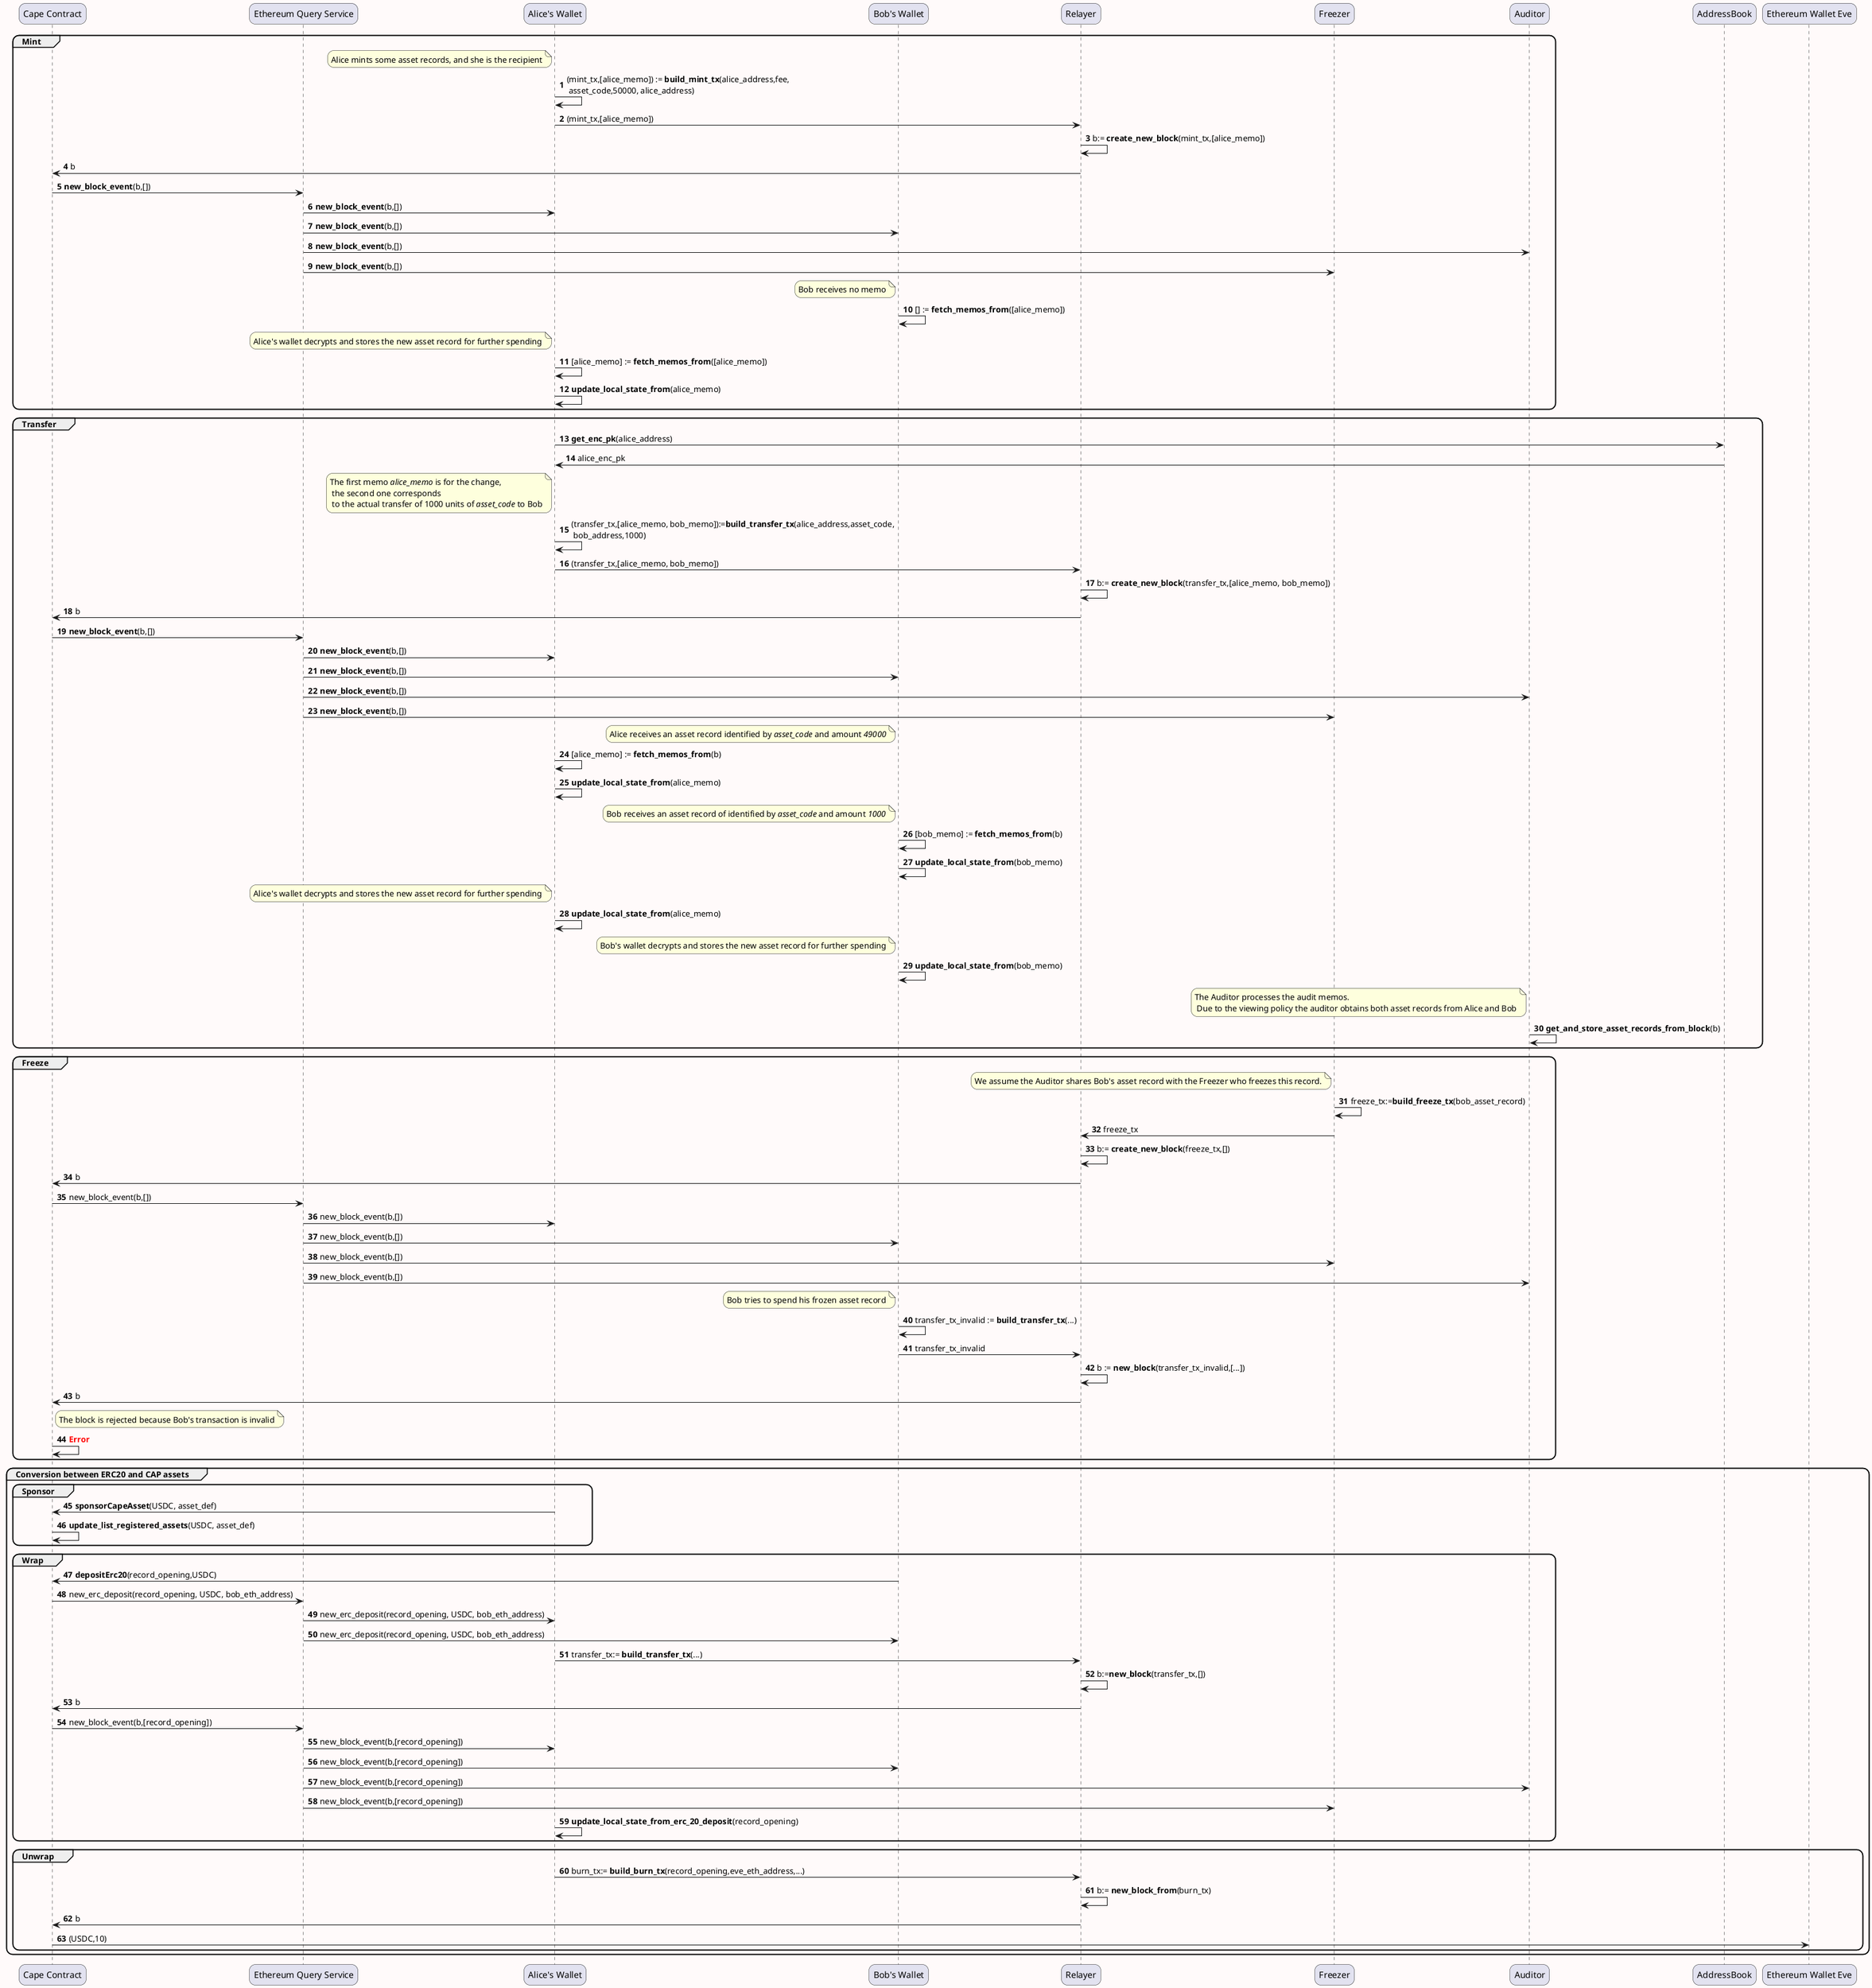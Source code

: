 @startuml
autonumber

skinparam roundcorner 20
skinparam backgroundColor Snow


participant "Cape Contract" as C
participant "Ethereum Query Service" as EQS
participant "Alice's Wallet" as W_A
participant "Bob's Wallet" as W_B
participant "Relayer" as R
participant "Freezer" as F
participant "Auditor" as A
participant "AddressBook" as AB
participant "Ethereum Wallet Eve" as ETH_WX

group Mint
    note left W_A: Alice mints some asset records, and she is the recipient
    W_A -> W_A: (mint_tx,[alice_memo]) := **build_mint_tx**(alice_address,fee, \n asset_code,50000, alice_address)
    W_A -> R: (mint_tx,[alice_memo])
    R -> R: b:= **create_new_block**(mint_tx,[alice_memo])
    R -> C: b
    C -> EQS: **new_block_event**(b,[])
    EQS -> W_A: **new_block_event**(b,[])
    EQS -> W_B: **new_block_event**(b,[])
    EQS -> A: **new_block_event**(b,[])
    EQS -> F: **new_block_event**(b,[])
    note left W_B: Bob receives no memo
    W_B -> W_B: [] := **fetch_memos_from**([alice_memo])
    note left W_A: Alice's wallet decrypts and stores the new asset record for further spending
    W_A -> W_A: [alice_memo] := **fetch_memos_from**([alice_memo])
    W_A -> W_A: **update_local_state_from**(alice_memo)
end group

group Transfer

    W_A -> AB: **get_enc_pk**(alice_address)
    AB -> W_A: alice_enc_pk
    note left W_A: The first memo <i>alice_memo</i> is for the change, \n the second one corresponds \n to the actual transfer of 1000 units of <i>asset_code</i> to Bob
    W_A -> W_A: (transfer_tx,[alice_memo, bob_memo]):=**build_transfer_tx**(alice_address,asset_code,\n bob_address,1000)
    W_A -> R: (transfer_tx,[alice_memo, bob_memo])
    R -> R: b:= **create_new_block**(transfer_tx,[alice_memo, bob_memo])
    R -> C: b
    C -> EQS: **new_block_event**(b,[])
    EQS -> W_A: **new_block_event**(b,[])
    EQS -> W_B: **new_block_event**(b,[])
    EQS -> A: **new_block_event**(b,[])
    EQS -> F: **new_block_event**(b,[])

    note left W_B: Alice receives an asset record identified by <i>asset_code</i> and amount <i>49000</i>
    W_A -> W_A: [alice_memo] := **fetch_memos_from**(b)
    W_A -> W_A: **update_local_state_from**(alice_memo)

    note left W_B: Bob receives an asset record of identified by <i>asset_code</i> and amount <i>1000</i>
    W_B -> W_B: [bob_memo] := **fetch_memos_from**(b)
    W_B -> W_B: **update_local_state_from**(bob_memo)

    note left W_A: Alice's wallet decrypts and stores the new asset record for further spending
    W_A -> W_A: **update_local_state_from**(alice_memo)

    note left W_B: Bob's wallet decrypts and stores the new asset record for further spending
    W_B -> W_B: **update_local_state_from**(bob_memo)

    note left A: The Auditor processes the audit memos. \n Due to the viewing policy the auditor obtains both asset records from Alice and Bob
    A -> A: **get_and_store_asset_records_from_block**(b)

end group

group Freeze

   note left F: We assume the Auditor shares Bob's asset record with the Freezer who freezes this record.

   F -> F: freeze_tx:=**build_freeze_tx**(bob_asset_record)
   F -> R: freeze_tx
   R -> R: b:= **create_new_block**(freeze_tx,[])
   R -> C: b
   C -> EQS: new_block_event(b,[])
   EQS -> W_A: new_block_event(b,[])
   EQS -> W_B: new_block_event(b,[])
   EQS -> F: new_block_event(b,[])
   EQS -> A: new_block_event(b,[])
   note left W_B: Bob tries to spend his frozen asset record
   W_B -> W_B: transfer_tx_invalid := **build_transfer_tx**(...)
   W_B -> R: transfer_tx_invalid
   R -> R: b := **new_block**(transfer_tx_invalid,[...])
   R -> C: b
   note right C: The block is rejected because Bob's transaction is invalid
   C -> C: <color:red>**Error**</color>

end group

group Conversion between ERC20 and CAP assets

    group Sponsor
        W_A -> C: **sponsorCapeAsset**(USDC, asset_def)
        C -> C: **update_list_registered_assets**(USDC, asset_def)
    end group

    group Wrap
        W_B -> C: **depositErc20**(record_opening,USDC)
        C -> EQS: new_erc_deposit(record_opening, USDC, bob_eth_address)
        EQS -> W_A: new_erc_deposit(record_opening, USDC, bob_eth_address)
        EQS -> W_B: new_erc_deposit(record_opening, USDC, bob_eth_address)
        W_A -> R: transfer_tx:= **build_transfer_tx**(...)
        R -> R: b:=**new_block**(transfer_tx,[])
        R -> C: b
        C -> EQS: new_block_event(b,[record_opening])
        EQS -> W_A: new_block_event(b,[record_opening])
        EQS -> W_B: new_block_event(b,[record_opening])
        EQS -> A: new_block_event(b,[record_opening])
        EQS -> F: new_block_event(b,[record_opening])
        W_A -> W_A: **update_local_state_from_erc_20_deposit**(record_opening)

    end group

    group Unwrap
        W_A -> R: burn_tx:= **build_burn_tx**(record_opening,eve_eth_address,...)
        R -> R: b:= **new_block_from**(burn_tx)
        R -> C: b
        C -> ETH_WX: (USDC,10)
    end group

end group

@enduml
